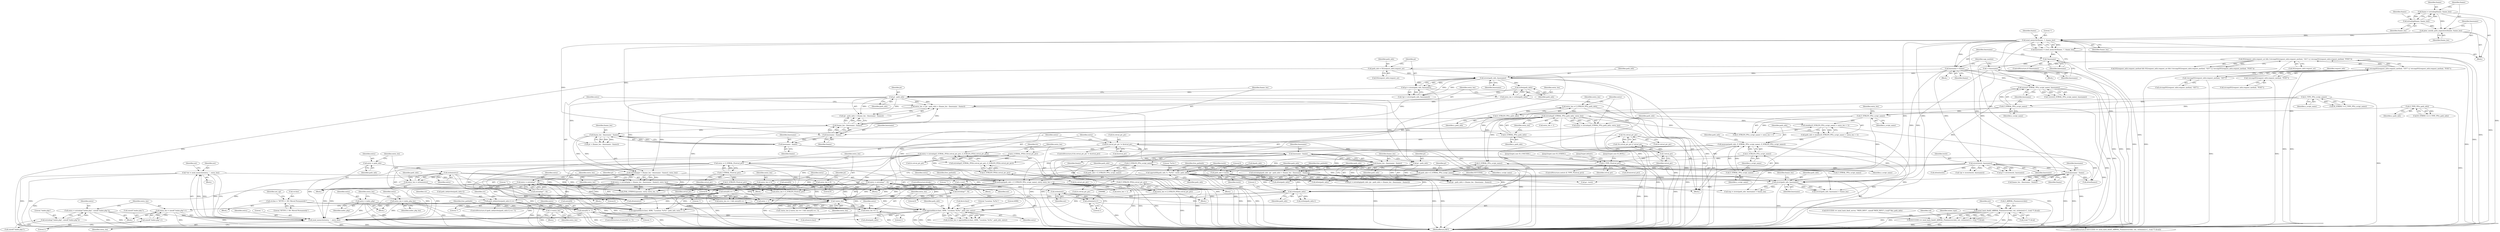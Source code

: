 digraph "0_php_bf58162ddf970f63502837f366930e44d6a992cf@API" {
"1000976" [label="(Call,strlen(ext))"];
"1000966" [label="(Call,++ext)"];
"1000956" [label="(Call,*ext = zend_memrchr(entry, '.', entry_len))"];
"1000958" [label="(Call,zend_memrchr(entry, '.', entry_len))"];
"1000789" [label="(Call,entry = index_php)"];
"1000812" [label="(Call,entry = estrndup(\"/index.php\", sizeof(\"/index.php\")))"];
"1000814" [label="(Call,estrndup(\"/index.php\", sizeof(\"/index.php\")))"];
"1000796" [label="(Call,entry[0] != '/')"];
"1000778" [label="(Call,entry[0] == '/')"];
"1000741" [label="(Call,entry = Z_STRVAL_P(retval_ptr))"];
"1000743" [label="(Call,Z_STRVAL_P(retval_ptr))"];
"1000707" [label="(Call,Z_TYPE_P(retval_ptr))"];
"1000697" [label="(Call,!retval_ptr)"];
"1000490" [label="(Call,entry = estrndup(\"\", 0))"];
"1000492" [label="(Call,estrndup(\"\", 0))"];
"1000722" [label="(Call,entry = estrndup(Z_STRVAL_PP(fci.retval_ptr_ptr), Z_STRLEN_PP(fci.retval_ptr_ptr)))"];
"1000724" [label="(Call,estrndup(Z_STRVAL_PP(fci.retval_ptr_ptr), Z_STRLEN_PP(fci.retval_ptr_ptr)))"];
"1000725" [label="(Call,Z_STRVAL_PP(fci.retval_ptr_ptr))"];
"1000715" [label="(Call,fci.retval_ptr_ptr != &retval_ptr)"];
"1000693" [label="(Call,!fci.retval_ptr_ptr)"];
"1000729" [label="(Call,Z_STRLEN_PP(fci.retval_ptr_ptr))"];
"1000528" [label="(Call,strlen(entry))"];
"1000523" [label="(Call,entry = path_info)"];
"1000604" [label="(Call,entry = estrndup(pt + (fname_len - (basename - fname)), entry_len))"];
"1000606" [label="(Call,estrndup(pt + (fname_len - (basename - fname)), entry_len))"];
"1000596" [label="(Call,pt - path_info)"];
"1000582" [label="(Call,pt = strstr(path_info, basename))"];
"1000584" [label="(Call,strstr(path_info, basename))"];
"1000574" [label="(Call,path_info = SG(request_info).request_uri)"];
"1000278" [label="(Call,SG(request_info).request_uri && (!strcmp(SG(request_info).request_method, \"GET\") || !strcmp(SG(request_info).request_method, \"POST\")))"];
"1000283" [label="(Call,!strcmp(SG(request_info).request_method, \"GET\") || !strcmp(SG(request_info).request_method, \"POST\"))"];
"1000284" [label="(Call,!strcmp(SG(request_info).request_method, \"GET\"))"];
"1000291" [label="(Call,!strcmp(SG(request_info).request_method, \"POST\"))"];
"1000318" [label="(Call,basename = fname)"];
"1000310" [label="(Call,zend_memrchr(fname, '/', fname_len))"];
"1000305" [label="(Call,phar_unixify_path_separators(fname, fname_len))"];
"1000300" [label="(Call,fname = estrndup(fname, fname_len))"];
"1000302" [label="(Call,estrndup(fname, fname_len))"];
"1000323" [label="(Call,++basename)"];
"1000315" [label="(Call,!basename)"];
"1000308" [label="(Call,basename = zend_memrchr(fname, '/', fname_len))"];
"1000591" [label="(Call,strlen(path_info))"];
"1000609" [label="(Call,fname_len - (basename - fname))"];
"1000599" [label="(Call,fname_len - (basename - fname))"];
"1000601" [label="(Call,basename - fname)"];
"1000611" [label="(Call,basename - fname)"];
"1000593" [label="(Call,entry_len -= (pt - path_info) + (fname_len - (basename - fname)))"];
"1000589" [label="(Call,entry_len = strlen(path_info))"];
"1000473" [label="(Call,memcpy(path_info + Z_STRLEN_PP(z_script_name), entry, entry_len + 1))"];
"1000467" [label="(Call,memcpy(path_info, Z_STRVAL_PP(z_script_name), Z_STRLEN_PP(z_script_name)))"];
"1000458" [label="(Call,path_info = emalloc(Z_STRLEN_PP(z_script_name) + entry_len + 1))"];
"1000460" [label="(Call,emalloc(Z_STRLEN_PP(z_script_name) + entry_len + 1))"];
"1000462" [label="(Call,Z_STRLEN_PP(z_script_name))"];
"1000425" [label="(Call,Z_STRVAL_PP(z_script_name))"];
"1000421" [label="(Call,Z_TYPE_PP(z_script_name))"];
"1000454" [label="(Call,estrndup(Z_STRVAL_PP(z_path_info), entry_len))"];
"1000455" [label="(Call,Z_STRVAL_PP(z_path_info))"];
"1000450" [label="(Call,Z_STRLEN_PP(z_path_info))"];
"1000445" [label="(Call,Z_TYPE_PP(z_path_info))"];
"1000448" [label="(Call,entry_len = Z_STRLEN_PP(z_path_info))"];
"1000469" [label="(Call,Z_STRVAL_PP(z_script_name))"];
"1000471" [label="(Call,Z_STRLEN_PP(z_script_name))"];
"1000476" [label="(Call,Z_STRLEN_PP(z_script_name))"];
"1000452" [label="(Call,entry = estrndup(Z_STRVAL_PP(z_path_info), entry_len))"];
"1000548" [label="(Call,entry = estrndup(\"\", 0))"];
"1000550" [label="(Call,estrndup(\"\", 0))"];
"1000916" [label="(Call,spprintf(&(ctr.line), 4096, \"Location: %s%s\", path_info, entry))"];
"1000857" [label="(Call,ctr.line = \"HTTP/1.1 301 Moved Permanently\")"];
"1000890" [label="(Call,strlen(path_info))"];
"1000530" [label="(Call,spprintf(&path_info, 0, \"%s%s\", testit, path_info))"];
"1000513" [label="(Call,strstr(testit, basename))"];
"1000542" [label="(Call,path_info = testit)"];
"1000868" [label="(Call,strstr(path_info, basename))"];
"1000495" [label="(Call,path_info = Z_STRVAL_PP(z_script_name))"];
"1000497" [label="(Call,Z_STRVAL_PP(z_script_name))"];
"1000617" [label="(Call,estrndup(path_info, (pt - path_info) + (fname_len - (basename - fname))))"];
"1000620" [label="(Call,pt - path_info)"];
"1000623" [label="(Call,fname_len - (basename - fname))"];
"1000625" [label="(Call,basename - fname)"];
"1000424" [label="(Call,strstr(Z_STRVAL_PP(z_script_name), basename))"];
"1000566" [label="(Call,basename - fname)"];
"1000886" [label="(Call,path_info[strlen(path_info)-1] == '/')"];
"1000772" [label="(Call,!entry_len)"];
"1000733" [label="(Call,entry_len = Z_STRLEN_PP(fci.retval_ptr_ptr))"];
"1000735" [label="(Call,Z_STRLEN_PP(fci.retval_ptr_ptr))"];
"1000553" [label="(Call,entry_len = 0)"];
"1000487" [label="(Call,entry_len = 0)"];
"1000745" [label="(Call,entry_len = Z_STRLEN_P(retval_ptr))"];
"1000747" [label="(Call,Z_STRLEN_P(retval_ptr))"];
"1000526" [label="(Call,entry_len = strlen(entry))"];
"1000792" [label="(Call,entry_len = index_php_len)"];
"1000775" [label="(Call,entry_len == 1)"];
"1000808" [label="(Call,++entry_len)"];
"1000818" [label="(Call,entry_len = sizeof(\"/index.php\")-1)"];
"1000820" [label="(Call,sizeof(\"/index.php\")-1)"];
"1000971" [label="(Call,zend_hash_find(Z_ARRVAL_P(mimeoverride), ext, strlen(ext)+1, (void **) &val))"];
"1000969" [label="(Call,SUCCESS == zend_hash_find(Z_ARRVAL_P(mimeoverride), ext, strlen(ext)+1, (void **) &val))"];
"1000975" [label="(Call,strlen(ext)+1)"];
"1000694" [label="(Call,fci.retval_ptr_ptr)"];
"1000554" [label="(Identifier,entry_len)"];
"1000615" [label="(Call,pt = estrndup(path_info, (pt - path_info) + (fname_len - (basename - fname))))"];
"1000811" [label="(Block,)"];
"1000574" [label="(Call,path_info = SG(request_info).request_uri)"];
"1000656" [label="(Call,efree(path_info))"];
"1000917" [label="(Call,&(ctr.line))"];
"1000445" [label="(Call,Z_TYPE_PP(z_path_info))"];
"1000945" [label="(Call,efree(fname))"];
"1000749" [label="(ControlStructure,break;)"];
"1000692" [label="(Call,!fci.retval_ptr_ptr || !retval_ptr)"];
"1000891" [label="(Identifier,path_info)"];
"1000721" [label="(Block,)"];
"1000748" [label="(Identifier,retval_ptr)"];
"1000611" [label="(Call,basename - fname)"];
"1000467" [label="(Call,memcpy(path_info, Z_STRVAL_PP(z_script_name), Z_STRLEN_PP(z_script_name)))"];
"1000532" [label="(Identifier,path_info)"];
"1000599" [label="(Call,fname_len - (basename - fname))"];
"1000716" [label="(Call,fci.retval_ptr_ptr)"];
"1000583" [label="(Identifier,pt)"];
"1000307" [label="(Identifier,fname_len)"];
"1000432" [label="(Call,SUCCESS == zend_hash_find(_server, \"PATH_INFO\", sizeof(\"PATH_INFO\"), (void**)&z_path_info))"];
"1000496" [label="(Identifier,path_info)"];
"1000740" [label="(Block,)"];
"1000302" [label="(Call,estrndup(fname, fname_len))"];
"1000311" [label="(Identifier,fname)"];
"1000324" [label="(Identifier,basename)"];
"1000969" [label="(Call,SUCCESS == zend_hash_find(Z_ARRVAL_P(mimeoverride), ext, strlen(ext)+1, (void **) &val))"];
"1000819" [label="(Identifier,entry_len)"];
"1000318" [label="(Call,basename = fname)"];
"1000594" [label="(Identifier,entry_len)"];
"1000804" [label="(Identifier,entry)"];
"1000733" [label="(Call,entry_len = Z_STRLEN_PP(fci.retval_ptr_ptr))"];
"1000747" [label="(Call,Z_STRLEN_P(retval_ptr))"];
"1000531" [label="(Call,&path_info)"];
"1000457" [label="(Identifier,entry_len)"];
"1000935" [label="(Call,efree(path_info))"];
"1000871" [label="(Identifier,fname_len)"];
"1000487" [label="(Call,entry_len = 0)"];
"1000820" [label="(Call,sizeof(\"/index.php\")-1)"];
"1000812" [label="(Call,entry = estrndup(\"/index.php\", sizeof(\"/index.php\")))"];
"1000319" [label="(Identifier,basename)"];
"1000582" [label="(Call,pt = strstr(path_info, basename))"];
"1000557" [label="(Identifier,pt)"];
"1000808" [label="(Call,++entry_len)"];
"1000620" [label="(Call,pt - path_info)"];
"1000304" [label="(Identifier,fname_len)"];
"1000461" [label="(Call,Z_STRLEN_PP(z_script_name) + entry_len + 1)"];
"1000591" [label="(Call,strlen(path_info))"];
"1000823" [label="(Literal,1)"];
"1000986" [label="(Identifier,val)"];
"1000892" [label="(Literal,1)"];
"1000626" [label="(Identifier,basename)"];
"1000460" [label="(Call,emalloc(Z_STRLEN_PP(z_script_name) + entry_len + 1))"];
"1000606" [label="(Call,estrndup(pt + (fname_len - (basename - fname)), entry_len))"];
"1000576" [label="(Call,SG(request_info).request_uri)"];
"1000797" [label="(Call,entry[0])"];
"1000610" [label="(Identifier,fname_len)"];
"1000491" [label="(Identifier,entry)"];
"1000317" [label="(Block,)"];
"1000976" [label="(Call,strlen(ext))"];
"1000273" [label="(Call,SG(request_info).request_method && SG(request_info).request_uri && (!strcmp(SG(request_info).request_method, \"GET\") || !strcmp(SG(request_info).request_method, \"POST\")))"];
"1000710" [label="(JumpTarget,case IS_UNICODE:)"];
"1000858" [label="(Call,ctr.line)"];
"1000555" [label="(Literal,0)"];
"1000742" [label="(Identifier,entry)"];
"1000546" [label="(Identifier,free_pathinfo)"];
"1000595" [label="(Call,(pt - path_info) + (fname_len - (basename - fname)))"];
"1000621" [label="(Identifier,pt)"];
"1000725" [label="(Call,Z_STRVAL_PP(fci.retval_ptr_ptr))"];
"1000523" [label="(Call,entry = path_info)"];
"1000548" [label="(Call,entry = estrndup(\"\", 0))"];
"1000954" [label="(Block,)"];
"1000323" [label="(Call,++basename)"];
"1000306" [label="(Identifier,fname)"];
"1000566" [label="(Call,basename - fname)"];
"1000517" [label="(Call,efree(testit))"];
"1000711" [label="(JumpTarget,case IS_STRING:)"];
"1000736" [label="(Call,fci.retval_ptr_ptr)"];
"1000590" [label="(Identifier,entry_len)"];
"1000863" [label="(Identifier,not_cgi)"];
"1000922" [label="(Literal,\"Location: %s%s\")"];
"1000897" [label="(Identifier,ctr)"];
"1000957" [label="(Identifier,ext)"];
"1001030" [label="(MethodReturn,RET)"];
"1000564" [label="(Call,fname_len - (basename - fname))"];
"1000706" [label="(ControlStructure,switch (Z_TYPE_P(retval_ptr)))"];
"1000959" [label="(Identifier,entry)"];
"1000285" [label="(Call,strcmp(SG(request_info).request_method, \"GET\"))"];
"1000427" [label="(Identifier,basename)"];
"1000456" [label="(Identifier,z_path_info)"];
"1000975" [label="(Call,strlen(ext)+1)"];
"1000502" [label="(Call,Z_STRVAL_PP(z_script_name))"];
"1000534" [label="(Literal,\"%s%s\")"];
"1001028" [label="(Identifier,mime_type)"];
"1000960" [label="(Literal,'.')"];
"1000497" [label="(Call,Z_STRVAL_PP(z_script_name))"];
"1000795" [label="(ControlStructure,if (entry[0] != '/'))"];
"1000978" [label="(Literal,1)"];
"1000966" [label="(Call,++ext)"];
"1000581" [label="(Call,!(pt = strstr(path_info, basename)))"];
"1000320" [label="(Identifier,fname)"];
"1000887" [label="(Call,path_info[strlen(path_info)-1])"];
"1000524" [label="(Identifier,entry)"];
"1000463" [label="(Identifier,z_script_name)"];
"1000462" [label="(Call,Z_STRLEN_PP(z_script_name))"];
"1000474" [label="(Call,path_info + Z_STRLEN_PP(z_script_name))"];
"1000322" [label="(Block,)"];
"1000814" [label="(Call,estrndup(\"/index.php\", sizeof(\"/index.php\")))"];
"1000468" [label="(Identifier,path_info)"];
"1000425" [label="(Call,Z_STRVAL_PP(z_script_name))"];
"1000426" [label="(Identifier,z_script_name)"];
"1000971" [label="(Call,zend_hash_find(Z_ARRVAL_P(mimeoverride), ext, strlen(ext)+1, (void **) &val))"];
"1000708" [label="(Identifier,retval_ptr)"];
"1000977" [label="(Identifier,ext)"];
"1000714" [label="(ControlStructure,if (fci.retval_ptr_ptr != &retval_ptr))"];
"1000421" [label="(Call,Z_TYPE_PP(z_script_name))"];
"1000465" [label="(Identifier,entry_len)"];
"1000525" [label="(Identifier,path_info)"];
"1000316" [label="(Identifier,basename)"];
"1000305" [label="(Call,phar_unixify_path_separators(fname, fname_len))"];
"1000775" [label="(Call,entry_len == 1)"];
"1000500" [label="(Identifier,pt)"];
"1000455" [label="(Call,Z_STRVAL_PP(z_path_info))"];
"1000857" [label="(Call,ctr.line = \"HTTP/1.1 301 Moved Permanently\")"];
"1000495" [label="(Call,path_info = Z_STRVAL_PP(z_script_name))"];
"1000623" [label="(Call,fname_len - (basename - fname))"];
"1000779" [label="(Call,entry[0])"];
"1000292" [label="(Call,strcmp(SG(request_info).request_method, \"POST\"))"];
"1000613" [label="(Identifier,fname)"];
"1000735" [label="(Call,Z_STRLEN_PP(fci.retval_ptr_ptr))"];
"1000974" [label="(Identifier,ext)"];
"1000314" [label="(ControlStructure,if (!basename))"];
"1000510" [label="(Call,!(pt = strstr(testit, basename)))"];
"1000744" [label="(Identifier,retval_ptr)"];
"1000458" [label="(Call,path_info = emalloc(Z_STRLEN_PP(z_script_name) + entry_len + 1))"];
"1000916" [label="(Call,spprintf(&(ctr.line), 4096, \"Location: %s%s\", path_info, entry))"];
"1000295" [label="(Identifier,request_info)"];
"1000452" [label="(Call,entry = estrndup(Z_STRVAL_PP(z_path_info), entry_len))"];
"1000472" [label="(Identifier,z_script_name)"];
"1000921" [label="(Literal,4096)"];
"1000538" [label="(Identifier,free_pathinfo)"];
"1000450" [label="(Call,Z_STRLEN_PP(z_path_info))"];
"1000794" [label="(Identifier,index_php_len)"];
"1000893" [label="(Literal,'/')"];
"1000601" [label="(Call,basename - fname)"];
"1000541" [label="(Block,)"];
"1000522" [label="(Block,)"];
"1000759" [label="(Call,efree(retval_ptr))"];
"1000956" [label="(Call,*ext = zend_memrchr(entry, '.', entry_len))"];
"1000612" [label="(Identifier,basename)"];
"1000488" [label="(Identifier,entry_len)"];
"1000723" [label="(Identifier,entry)"];
"1000600" [label="(Identifier,fname_len)"];
"1000793" [label="(Identifier,entry_len)"];
"1000529" [label="(Identifier,entry)"];
"1000627" [label="(Identifier,fname)"];
"1000309" [label="(Identifier,basename)"];
"1000475" [label="(Identifier,path_info)"];
"1000707" [label="(Call,Z_TYPE_P(retval_ptr))"];
"1000771" [label="(Call,!entry_len || (entry_len == 1 && entry[0] == '/'))"];
"1000478" [label="(Identifier,entry)"];
"1000451" [label="(Identifier,z_path_info)"];
"1000423" [label="(Call,!strstr(Z_STRVAL_PP(z_script_name), basename))"];
"1000972" [label="(Call,Z_ARRVAL_P(mimeoverride))"];
"1000308" [label="(Call,basename = zend_memrchr(fname, '/', fname_len))"];
"1000743" [label="(Call,Z_STRVAL_P(retval_ptr))"];
"1000453" [label="(Identifier,entry)"];
"1000697" [label="(Call,!retval_ptr)"];
"1000514" [label="(Identifier,testit)"];
"1000722" [label="(Call,entry = estrndup(Z_STRVAL_PP(fci.retval_ptr_ptr), Z_STRLEN_PP(fci.retval_ptr_ptr)))"];
"1000573" [label="(Block,)"];
"1000476" [label="(Call,Z_STRLEN_PP(z_script_name))"];
"1000741" [label="(Call,entry = Z_STRVAL_P(retval_ptr))"];
"1000596" [label="(Call,pt - path_info)"];
"1000614" [label="(Identifier,entry_len)"];
"1000454" [label="(Call,estrndup(Z_STRVAL_PP(z_path_info), entry_len))"];
"1000589" [label="(Call,entry_len = strlen(path_info))"];
"1000698" [label="(Identifier,retval_ptr)"];
"1000303" [label="(Identifier,fname)"];
"1000958" [label="(Call,zend_memrchr(entry, '.', entry_len))"];
"1000609" [label="(Call,fname_len - (basename - fname))"];
"1000813" [label="(Identifier,entry)"];
"1000826" [label="(Identifier,free_pathinfo)"];
"1000724" [label="(Call,estrndup(Z_STRVAL_PP(fci.retval_ptr_ptr), Z_STRLEN_PP(fci.retval_ptr_ptr)))"];
"1000446" [label="(Identifier,z_path_info)"];
"1000593" [label="(Call,entry_len -= (pt - path_info) + (fname_len - (basename - fname)))"];
"1000544" [label="(Identifier,testit)"];
"1000924" [label="(Identifier,entry)"];
"1000618" [label="(Identifier,path_info)"];
"1000979" [label="(Call,(void **) &val)"];
"1000780" [label="(Identifier,entry)"];
"1000734" [label="(Identifier,entry_len)"];
"1000719" [label="(Call,&retval_ptr)"];
"1000527" [label="(Identifier,entry_len)"];
"1000861" [label="(Literal,\"HTTP/1.1 301 Moved Permanently\")"];
"1000511" [label="(Call,pt = strstr(testit, basename))"];
"1000965" [label="(Block,)"];
"1000772" [label="(Call,!entry_len)"];
"1000543" [label="(Identifier,path_info)"];
"1000746" [label="(Identifier,entry_len)"];
"1000821" [label="(Call,sizeof(\"/index.php\"))"];
"1000886" [label="(Call,path_info[strlen(path_info)-1] == '/')"];
"1000791" [label="(Identifier,index_php)"];
"1000422" [label="(Identifier,z_script_name)"];
"1000479" [label="(Call,entry_len + 1)"];
"1000513" [label="(Call,strstr(testit, basename))"];
"1000483" [label="(Identifier,free_pathinfo)"];
"1000477" [label="(Identifier,z_script_name)"];
"1000796" [label="(Call,entry[0] != '/')"];
"1000912" [label="(Call,ctr.line_len = spprintf(&(ctr.line), 4096, \"Location: %s%s\", path_info, entry))"];
"1000923" [label="(Identifier,path_info)"];
"1000526" [label="(Call,entry_len = strlen(entry))"];
"1000568" [label="(Identifier,fname)"];
"1000598" [label="(Identifier,path_info)"];
"1000449" [label="(Identifier,entry_len)"];
"1000586" [label="(Identifier,basename)"];
"1000550" [label="(Call,estrndup(\"\", 0))"];
"1000776" [label="(Identifier,entry_len)"];
"1000970" [label="(Identifier,SUCCESS)"];
"1000535" [label="(Identifier,testit)"];
"1000603" [label="(Identifier,fname)"];
"1000471" [label="(Call,Z_STRLEN_PP(z_script_name))"];
"1000869" [label="(Identifier,path_info)"];
"1000801" [label="(Block,)"];
"1000758" [label="(JumpTarget,default:)"];
"1000575" [label="(Identifier,path_info)"];
"1000777" [label="(Literal,1)"];
"1000816" [label="(Call,sizeof(\"/index.php\"))"];
"1000585" [label="(Identifier,path_info)"];
"1000907" [label="(Call,entry + 1)"];
"1000592" [label="(Identifier,path_info)"];
"1000870" [label="(Identifier,basename)"];
"1000493" [label="(Literal,\"\")"];
"1000964" [label="(Identifier,ext)"];
"1000798" [label="(Identifier,entry)"];
"1000731" [label="(Identifier,fci)"];
"1000789" [label="(Call,entry = index_php)"];
"1000315" [label="(Call,!basename)"];
"1000284" [label="(Call,!strcmp(SG(request_info).request_method, \"GET\"))"];
"1000604" [label="(Call,entry = estrndup(pt + (fname_len - (basename - fname)), entry_len))"];
"1000310" [label="(Call,zend_memrchr(fname, '/', fname_len))"];
"1000551" [label="(Literal,\"\")"];
"1000939" [label="(Call,efree(ctr.line))"];
"1000867" [label="(Call,strstr(path_info, basename) + fname_len)"];
"1000809" [label="(Identifier,entry_len)"];
"1000890" [label="(Call,strlen(path_info))"];
"1000528" [label="(Call,strlen(entry))"];
"1000492" [label="(Call,estrndup(\"\", 0))"];
"1000283" [label="(Call,!strcmp(SG(request_info).request_method, \"GET\") || !strcmp(SG(request_info).request_method, \"POST\"))"];
"1000301" [label="(Identifier,fname)"];
"1000602" [label="(Identifier,basename)"];
"1000561" [label="(Call,pt - testit)"];
"1000470" [label="(Identifier,z_script_name)"];
"1000619" [label="(Call,(pt - path_info) + (fname_len - (basename - fname)))"];
"1000641" [label="(Call,ZVAL_STRINGL(params, entry, entry_len, 1))"];
"1000773" [label="(Identifier,entry_len)"];
"1000774" [label="(Call,entry_len == 1 && entry[0] == '/')"];
"1000715" [label="(Call,fci.retval_ptr_ptr != &retval_ptr)"];
"1000967" [label="(Identifier,ext)"];
"1000313" [label="(Identifier,fname_len)"];
"1000443" [label="(Call,IS_STRING == Z_TYPE_PP(z_path_info))"];
"1000792" [label="(Call,entry_len = index_php_len)"];
"1000800" [label="(Literal,'/')"];
"1000885" [label="(ControlStructure,if (path_info[strlen(path_info)-1] == '/'))"];
"1000552" [label="(Literal,0)"];
"1000745" [label="(Call,entry_len = Z_STRLEN_P(retval_ptr))"];
"1000782" [label="(Literal,'/')"];
"1000464" [label="(Call,entry_len + 1)"];
"1000584" [label="(Call,strstr(path_info, basename))"];
"1000818" [label="(Call,entry_len = sizeof(\"/index.php\")-1)"];
"1000868" [label="(Call,strstr(path_info, basename))"];
"1000279" [label="(Call,SG(request_info).request_uri)"];
"1000447" [label="(Block,)"];
"1000914" [label="(Identifier,ctr)"];
"1000616" [label="(Identifier,pt)"];
"1000790" [label="(Identifier,entry)"];
"1000549" [label="(Identifier,entry)"];
"1000533" [label="(Literal,0)"];
"1000490" [label="(Call,entry = estrndup(\"\", 0))"];
"1000784" [label="(Call,efree(entry))"];
"1000625" [label="(Call,basename - fname)"];
"1000961" [label="(Identifier,entry_len)"];
"1000788" [label="(Block,)"];
"1000726" [label="(Call,fci.retval_ptr_ptr)"];
"1000778" [label="(Call,entry[0] == '/')"];
"1000498" [label="(Identifier,z_script_name)"];
"1000729" [label="(Call,Z_STRLEN_PP(fci.retval_ptr_ptr))"];
"1000828" [label="(Call,efree(path_info))"];
"1000865" [label="(Call,tmp = strstr(path_info, basename) + fname_len)"];
"1000530" [label="(Call,spprintf(&path_info, 0, \"%s%s\", testit, path_info))"];
"1000278" [label="(Call,SG(request_info).request_uri && (!strcmp(SG(request_info).request_method, \"GET\") || !strcmp(SG(request_info).request_method, \"POST\")))"];
"1000815" [label="(Literal,\"/index.php\")"];
"1000899" [label="(Call,spprintf(&(ctr.line), 4096, \"Location: %s%s\", path_info, entry + 1))"];
"1000605" [label="(Identifier,entry)"];
"1000473" [label="(Call,memcpy(path_info + Z_STRLEN_PP(z_script_name), entry, entry_len + 1))"];
"1000419" [label="(Call,IS_STRING != Z_TYPE_PP(z_script_name))"];
"1000968" [label="(ControlStructure,if (SUCCESS == zend_hash_find(Z_ARRVAL_P(mimeoverride), ext, strlen(ext)+1, (void **) &val)))"];
"1000730" [label="(Call,fci.retval_ptr_ptr)"];
"1000459" [label="(Identifier,path_info)"];
"1000607" [label="(Call,pt + (fname_len - (basename - fname)))"];
"1000597" [label="(Identifier,pt)"];
"1000889" [label="(Call,strlen(path_info)-1)"];
"1000542" [label="(Call,path_info = testit)"];
"1000553" [label="(Call,entry_len = 0)"];
"1000331" [label="(Identifier,sapi_module)"];
"1000693" [label="(Call,!fci.retval_ptr_ptr)"];
"1000291" [label="(Call,!strcmp(SG(request_info).request_method, \"POST\"))"];
"1000486" [label="(Block,)"];
"1000469" [label="(Call,Z_STRVAL_PP(z_script_name))"];
"1000515" [label="(Identifier,basename)"];
"1000622" [label="(Identifier,path_info)"];
"1000312" [label="(Literal,'/')"];
"1000300" [label="(Call,fname = estrndup(fname, fname_len))"];
"1000832" [label="(Block,)"];
"1000424" [label="(Call,strstr(Z_STRVAL_PP(z_script_name), basename))"];
"1000617" [label="(Call,estrndup(path_info, (pt - path_info) + (fname_len - (basename - fname))))"];
"1000624" [label="(Identifier,fname_len)"];
"1000536" [label="(Identifier,path_info)"];
"1000489" [label="(Literal,0)"];
"1000182" [label="(Block,)"];
"1000750" [label="(JumpTarget,case IS_BOOL:)"];
"1000494" [label="(Literal,0)"];
"1000448" [label="(Call,entry_len = Z_STRLEN_PP(z_path_info))"];
"1000567" [label="(Identifier,basename)"];
"1000976" -> "1000975"  [label="AST: "];
"1000976" -> "1000977"  [label="CFG: "];
"1000977" -> "1000976"  [label="AST: "];
"1000978" -> "1000976"  [label="CFG: "];
"1000976" -> "1000971"  [label="DDG: "];
"1000976" -> "1000975"  [label="DDG: "];
"1000966" -> "1000976"  [label="DDG: "];
"1000966" -> "1000965"  [label="AST: "];
"1000966" -> "1000967"  [label="CFG: "];
"1000967" -> "1000966"  [label="AST: "];
"1000970" -> "1000966"  [label="CFG: "];
"1000956" -> "1000966"  [label="DDG: "];
"1000956" -> "1000954"  [label="AST: "];
"1000956" -> "1000958"  [label="CFG: "];
"1000957" -> "1000956"  [label="AST: "];
"1000958" -> "1000956"  [label="AST: "];
"1000964" -> "1000956"  [label="CFG: "];
"1000956" -> "1001030"  [label="DDG: "];
"1000956" -> "1001030"  [label="DDG: "];
"1000958" -> "1000956"  [label="DDG: "];
"1000958" -> "1000956"  [label="DDG: "];
"1000958" -> "1000956"  [label="DDG: "];
"1000958" -> "1000961"  [label="CFG: "];
"1000959" -> "1000958"  [label="AST: "];
"1000960" -> "1000958"  [label="AST: "];
"1000961" -> "1000958"  [label="AST: "];
"1000958" -> "1001030"  [label="DDG: "];
"1000958" -> "1001030"  [label="DDG: "];
"1000789" -> "1000958"  [label="DDG: "];
"1000812" -> "1000958"  [label="DDG: "];
"1000796" -> "1000958"  [label="DDG: "];
"1000778" -> "1000958"  [label="DDG: "];
"1000916" -> "1000958"  [label="DDG: "];
"1000741" -> "1000958"  [label="DDG: "];
"1000490" -> "1000958"  [label="DDG: "];
"1000722" -> "1000958"  [label="DDG: "];
"1000528" -> "1000958"  [label="DDG: "];
"1000604" -> "1000958"  [label="DDG: "];
"1000473" -> "1000958"  [label="DDG: "];
"1000548" -> "1000958"  [label="DDG: "];
"1000772" -> "1000958"  [label="DDG: "];
"1000792" -> "1000958"  [label="DDG: "];
"1000775" -> "1000958"  [label="DDG: "];
"1000808" -> "1000958"  [label="DDG: "];
"1000818" -> "1000958"  [label="DDG: "];
"1000789" -> "1000788"  [label="AST: "];
"1000789" -> "1000791"  [label="CFG: "];
"1000790" -> "1000789"  [label="AST: "];
"1000791" -> "1000789"  [label="AST: "];
"1000793" -> "1000789"  [label="CFG: "];
"1000789" -> "1001030"  [label="DDG: "];
"1000789" -> "1001030"  [label="DDG: "];
"1000789" -> "1000796"  [label="DDG: "];
"1000812" -> "1000811"  [label="AST: "];
"1000812" -> "1000814"  [label="CFG: "];
"1000813" -> "1000812"  [label="AST: "];
"1000814" -> "1000812"  [label="AST: "];
"1000819" -> "1000812"  [label="CFG: "];
"1000812" -> "1001030"  [label="DDG: "];
"1000812" -> "1001030"  [label="DDG: "];
"1000814" -> "1000812"  [label="DDG: "];
"1000814" -> "1000816"  [label="CFG: "];
"1000815" -> "1000814"  [label="AST: "];
"1000816" -> "1000814"  [label="AST: "];
"1000796" -> "1000795"  [label="AST: "];
"1000796" -> "1000800"  [label="CFG: "];
"1000797" -> "1000796"  [label="AST: "];
"1000800" -> "1000796"  [label="AST: "];
"1000804" -> "1000796"  [label="CFG: "];
"1000826" -> "1000796"  [label="CFG: "];
"1000796" -> "1001030"  [label="DDG: "];
"1000796" -> "1001030"  [label="DDG: "];
"1000778" -> "1000796"  [label="DDG: "];
"1000778" -> "1000774"  [label="AST: "];
"1000778" -> "1000782"  [label="CFG: "];
"1000779" -> "1000778"  [label="AST: "];
"1000782" -> "1000778"  [label="AST: "];
"1000774" -> "1000778"  [label="CFG: "];
"1000778" -> "1001030"  [label="DDG: "];
"1000778" -> "1000774"  [label="DDG: "];
"1000778" -> "1000774"  [label="DDG: "];
"1000741" -> "1000778"  [label="DDG: "];
"1000490" -> "1000778"  [label="DDG: "];
"1000722" -> "1000778"  [label="DDG: "];
"1000528" -> "1000778"  [label="DDG: "];
"1000604" -> "1000778"  [label="DDG: "];
"1000473" -> "1000778"  [label="DDG: "];
"1000548" -> "1000778"  [label="DDG: "];
"1000778" -> "1000784"  [label="DDG: "];
"1000778" -> "1000899"  [label="DDG: "];
"1000778" -> "1000907"  [label="DDG: "];
"1000778" -> "1000916"  [label="DDG: "];
"1000741" -> "1000740"  [label="AST: "];
"1000741" -> "1000743"  [label="CFG: "];
"1000742" -> "1000741"  [label="AST: "];
"1000743" -> "1000741"  [label="AST: "];
"1000746" -> "1000741"  [label="CFG: "];
"1000741" -> "1001030"  [label="DDG: "];
"1000743" -> "1000741"  [label="DDG: "];
"1000741" -> "1000784"  [label="DDG: "];
"1000741" -> "1000899"  [label="DDG: "];
"1000741" -> "1000907"  [label="DDG: "];
"1000741" -> "1000916"  [label="DDG: "];
"1000743" -> "1000744"  [label="CFG: "];
"1000744" -> "1000743"  [label="AST: "];
"1000707" -> "1000743"  [label="DDG: "];
"1000743" -> "1000747"  [label="DDG: "];
"1000707" -> "1000706"  [label="AST: "];
"1000707" -> "1000708"  [label="CFG: "];
"1000708" -> "1000707"  [label="AST: "];
"1000710" -> "1000707"  [label="CFG: "];
"1000711" -> "1000707"  [label="CFG: "];
"1000750" -> "1000707"  [label="CFG: "];
"1000758" -> "1000707"  [label="CFG: "];
"1000707" -> "1001030"  [label="DDG: "];
"1000707" -> "1001030"  [label="DDG: "];
"1000697" -> "1000707"  [label="DDG: "];
"1000707" -> "1000759"  [label="DDG: "];
"1000697" -> "1000692"  [label="AST: "];
"1000697" -> "1000698"  [label="CFG: "];
"1000698" -> "1000697"  [label="AST: "];
"1000692" -> "1000697"  [label="CFG: "];
"1000697" -> "1001030"  [label="DDG: "];
"1000697" -> "1000692"  [label="DDG: "];
"1000490" -> "1000486"  [label="AST: "];
"1000490" -> "1000492"  [label="CFG: "];
"1000491" -> "1000490"  [label="AST: "];
"1000492" -> "1000490"  [label="AST: "];
"1000496" -> "1000490"  [label="CFG: "];
"1000490" -> "1001030"  [label="DDG: "];
"1000492" -> "1000490"  [label="DDG: "];
"1000492" -> "1000490"  [label="DDG: "];
"1000490" -> "1000641"  [label="DDG: "];
"1000490" -> "1000784"  [label="DDG: "];
"1000490" -> "1000899"  [label="DDG: "];
"1000490" -> "1000907"  [label="DDG: "];
"1000490" -> "1000916"  [label="DDG: "];
"1000492" -> "1000494"  [label="CFG: "];
"1000493" -> "1000492"  [label="AST: "];
"1000494" -> "1000492"  [label="AST: "];
"1000722" -> "1000721"  [label="AST: "];
"1000722" -> "1000724"  [label="CFG: "];
"1000723" -> "1000722"  [label="AST: "];
"1000724" -> "1000722"  [label="AST: "];
"1000734" -> "1000722"  [label="CFG: "];
"1000722" -> "1001030"  [label="DDG: "];
"1000724" -> "1000722"  [label="DDG: "];
"1000724" -> "1000722"  [label="DDG: "];
"1000722" -> "1000784"  [label="DDG: "];
"1000722" -> "1000899"  [label="DDG: "];
"1000722" -> "1000907"  [label="DDG: "];
"1000722" -> "1000916"  [label="DDG: "];
"1000724" -> "1000729"  [label="CFG: "];
"1000725" -> "1000724"  [label="AST: "];
"1000729" -> "1000724"  [label="AST: "];
"1000724" -> "1001030"  [label="DDG: "];
"1000725" -> "1000724"  [label="DDG: "];
"1000729" -> "1000724"  [label="DDG: "];
"1000725" -> "1000726"  [label="CFG: "];
"1000726" -> "1000725"  [label="AST: "];
"1000731" -> "1000725"  [label="CFG: "];
"1000715" -> "1000725"  [label="DDG: "];
"1000725" -> "1000729"  [label="DDG: "];
"1000715" -> "1000714"  [label="AST: "];
"1000715" -> "1000719"  [label="CFG: "];
"1000716" -> "1000715"  [label="AST: "];
"1000719" -> "1000715"  [label="AST: "];
"1000723" -> "1000715"  [label="CFG: "];
"1000742" -> "1000715"  [label="CFG: "];
"1000715" -> "1001030"  [label="DDG: "];
"1000715" -> "1001030"  [label="DDG: "];
"1000715" -> "1001030"  [label="DDG: "];
"1000693" -> "1000715"  [label="DDG: "];
"1000693" -> "1000692"  [label="AST: "];
"1000693" -> "1000694"  [label="CFG: "];
"1000694" -> "1000693"  [label="AST: "];
"1000698" -> "1000693"  [label="CFG: "];
"1000692" -> "1000693"  [label="CFG: "];
"1000693" -> "1001030"  [label="DDG: "];
"1000693" -> "1000692"  [label="DDG: "];
"1000729" -> "1000730"  [label="CFG: "];
"1000730" -> "1000729"  [label="AST: "];
"1000729" -> "1000735"  [label="DDG: "];
"1000528" -> "1000526"  [label="AST: "];
"1000528" -> "1000529"  [label="CFG: "];
"1000529" -> "1000528"  [label="AST: "];
"1000526" -> "1000528"  [label="CFG: "];
"1000528" -> "1000526"  [label="DDG: "];
"1000523" -> "1000528"  [label="DDG: "];
"1000528" -> "1000641"  [label="DDG: "];
"1000528" -> "1000784"  [label="DDG: "];
"1000528" -> "1000899"  [label="DDG: "];
"1000528" -> "1000907"  [label="DDG: "];
"1000528" -> "1000916"  [label="DDG: "];
"1000523" -> "1000522"  [label="AST: "];
"1000523" -> "1000525"  [label="CFG: "];
"1000524" -> "1000523"  [label="AST: "];
"1000525" -> "1000523"  [label="AST: "];
"1000527" -> "1000523"  [label="CFG: "];
"1000604" -> "1000573"  [label="AST: "];
"1000604" -> "1000606"  [label="CFG: "];
"1000605" -> "1000604"  [label="AST: "];
"1000606" -> "1000604"  [label="AST: "];
"1000616" -> "1000604"  [label="CFG: "];
"1000604" -> "1001030"  [label="DDG: "];
"1000606" -> "1000604"  [label="DDG: "];
"1000606" -> "1000604"  [label="DDG: "];
"1000604" -> "1000641"  [label="DDG: "];
"1000604" -> "1000784"  [label="DDG: "];
"1000604" -> "1000899"  [label="DDG: "];
"1000604" -> "1000907"  [label="DDG: "];
"1000604" -> "1000916"  [label="DDG: "];
"1000606" -> "1000614"  [label="CFG: "];
"1000607" -> "1000606"  [label="AST: "];
"1000614" -> "1000606"  [label="AST: "];
"1000606" -> "1001030"  [label="DDG: "];
"1000596" -> "1000606"  [label="DDG: "];
"1000609" -> "1000606"  [label="DDG: "];
"1000609" -> "1000606"  [label="DDG: "];
"1000593" -> "1000606"  [label="DDG: "];
"1000606" -> "1000641"  [label="DDG: "];
"1000606" -> "1000772"  [label="DDG: "];
"1000596" -> "1000595"  [label="AST: "];
"1000596" -> "1000598"  [label="CFG: "];
"1000597" -> "1000596"  [label="AST: "];
"1000598" -> "1000596"  [label="AST: "];
"1000600" -> "1000596"  [label="CFG: "];
"1000596" -> "1000593"  [label="DDG: "];
"1000596" -> "1000593"  [label="DDG: "];
"1000596" -> "1000595"  [label="DDG: "];
"1000596" -> "1000595"  [label="DDG: "];
"1000582" -> "1000596"  [label="DDG: "];
"1000591" -> "1000596"  [label="DDG: "];
"1000596" -> "1000607"  [label="DDG: "];
"1000596" -> "1000620"  [label="DDG: "];
"1000596" -> "1000620"  [label="DDG: "];
"1000582" -> "1000581"  [label="AST: "];
"1000582" -> "1000584"  [label="CFG: "];
"1000583" -> "1000582"  [label="AST: "];
"1000584" -> "1000582"  [label="AST: "];
"1000581" -> "1000582"  [label="CFG: "];
"1000582" -> "1001030"  [label="DDG: "];
"1000582" -> "1001030"  [label="DDG: "];
"1000582" -> "1000581"  [label="DDG: "];
"1000584" -> "1000582"  [label="DDG: "];
"1000584" -> "1000582"  [label="DDG: "];
"1000584" -> "1000586"  [label="CFG: "];
"1000585" -> "1000584"  [label="AST: "];
"1000586" -> "1000584"  [label="AST: "];
"1000584" -> "1001030"  [label="DDG: "];
"1000584" -> "1001030"  [label="DDG: "];
"1000584" -> "1000581"  [label="DDG: "];
"1000584" -> "1000581"  [label="DDG: "];
"1000574" -> "1000584"  [label="DDG: "];
"1000318" -> "1000584"  [label="DDG: "];
"1000323" -> "1000584"  [label="DDG: "];
"1000584" -> "1000591"  [label="DDG: "];
"1000584" -> "1000601"  [label="DDG: "];
"1000574" -> "1000573"  [label="AST: "];
"1000574" -> "1000576"  [label="CFG: "];
"1000575" -> "1000574"  [label="AST: "];
"1000576" -> "1000574"  [label="AST: "];
"1000583" -> "1000574"  [label="CFG: "];
"1000574" -> "1001030"  [label="DDG: "];
"1000278" -> "1000574"  [label="DDG: "];
"1000278" -> "1000273"  [label="AST: "];
"1000278" -> "1000279"  [label="CFG: "];
"1000278" -> "1000283"  [label="CFG: "];
"1000279" -> "1000278"  [label="AST: "];
"1000283" -> "1000278"  [label="AST: "];
"1000273" -> "1000278"  [label="CFG: "];
"1000278" -> "1001030"  [label="DDG: "];
"1000278" -> "1001030"  [label="DDG: "];
"1000278" -> "1000273"  [label="DDG: "];
"1000278" -> "1000273"  [label="DDG: "];
"1000283" -> "1000278"  [label="DDG: "];
"1000283" -> "1000278"  [label="DDG: "];
"1000283" -> "1000284"  [label="CFG: "];
"1000283" -> "1000291"  [label="CFG: "];
"1000284" -> "1000283"  [label="AST: "];
"1000291" -> "1000283"  [label="AST: "];
"1000283" -> "1001030"  [label="DDG: "];
"1000283" -> "1001030"  [label="DDG: "];
"1000284" -> "1000283"  [label="DDG: "];
"1000291" -> "1000283"  [label="DDG: "];
"1000284" -> "1000285"  [label="CFG: "];
"1000285" -> "1000284"  [label="AST: "];
"1000295" -> "1000284"  [label="CFG: "];
"1000284" -> "1001030"  [label="DDG: "];
"1000291" -> "1000292"  [label="CFG: "];
"1000292" -> "1000291"  [label="AST: "];
"1000291" -> "1001030"  [label="DDG: "];
"1000318" -> "1000317"  [label="AST: "];
"1000318" -> "1000320"  [label="CFG: "];
"1000319" -> "1000318"  [label="AST: "];
"1000320" -> "1000318"  [label="AST: "];
"1000331" -> "1000318"  [label="CFG: "];
"1000318" -> "1001030"  [label="DDG: "];
"1000318" -> "1001030"  [label="DDG: "];
"1000310" -> "1000318"  [label="DDG: "];
"1000318" -> "1000424"  [label="DDG: "];
"1000318" -> "1000513"  [label="DDG: "];
"1000318" -> "1000868"  [label="DDG: "];
"1000310" -> "1000308"  [label="AST: "];
"1000310" -> "1000313"  [label="CFG: "];
"1000311" -> "1000310"  [label="AST: "];
"1000312" -> "1000310"  [label="AST: "];
"1000313" -> "1000310"  [label="AST: "];
"1000308" -> "1000310"  [label="CFG: "];
"1000310" -> "1001030"  [label="DDG: "];
"1000310" -> "1001030"  [label="DDG: "];
"1000310" -> "1000308"  [label="DDG: "];
"1000310" -> "1000308"  [label="DDG: "];
"1000310" -> "1000308"  [label="DDG: "];
"1000305" -> "1000310"  [label="DDG: "];
"1000305" -> "1000310"  [label="DDG: "];
"1000310" -> "1000564"  [label="DDG: "];
"1000310" -> "1000566"  [label="DDG: "];
"1000310" -> "1000599"  [label="DDG: "];
"1000310" -> "1000601"  [label="DDG: "];
"1000310" -> "1000865"  [label="DDG: "];
"1000310" -> "1000867"  [label="DDG: "];
"1000310" -> "1000945"  [label="DDG: "];
"1000305" -> "1000182"  [label="AST: "];
"1000305" -> "1000307"  [label="CFG: "];
"1000306" -> "1000305"  [label="AST: "];
"1000307" -> "1000305"  [label="AST: "];
"1000309" -> "1000305"  [label="CFG: "];
"1000305" -> "1001030"  [label="DDG: "];
"1000300" -> "1000305"  [label="DDG: "];
"1000302" -> "1000305"  [label="DDG: "];
"1000300" -> "1000182"  [label="AST: "];
"1000300" -> "1000302"  [label="CFG: "];
"1000301" -> "1000300"  [label="AST: "];
"1000302" -> "1000300"  [label="AST: "];
"1000306" -> "1000300"  [label="CFG: "];
"1000300" -> "1001030"  [label="DDG: "];
"1000302" -> "1000300"  [label="DDG: "];
"1000302" -> "1000300"  [label="DDG: "];
"1000302" -> "1000304"  [label="CFG: "];
"1000303" -> "1000302"  [label="AST: "];
"1000304" -> "1000302"  [label="AST: "];
"1000323" -> "1000322"  [label="AST: "];
"1000323" -> "1000324"  [label="CFG: "];
"1000324" -> "1000323"  [label="AST: "];
"1000331" -> "1000323"  [label="CFG: "];
"1000323" -> "1001030"  [label="DDG: "];
"1000315" -> "1000323"  [label="DDG: "];
"1000323" -> "1000424"  [label="DDG: "];
"1000323" -> "1000513"  [label="DDG: "];
"1000323" -> "1000868"  [label="DDG: "];
"1000315" -> "1000314"  [label="AST: "];
"1000315" -> "1000316"  [label="CFG: "];
"1000316" -> "1000315"  [label="AST: "];
"1000319" -> "1000315"  [label="CFG: "];
"1000324" -> "1000315"  [label="CFG: "];
"1000315" -> "1001030"  [label="DDG: "];
"1000308" -> "1000315"  [label="DDG: "];
"1000308" -> "1000182"  [label="AST: "];
"1000309" -> "1000308"  [label="AST: "];
"1000316" -> "1000308"  [label="CFG: "];
"1000308" -> "1001030"  [label="DDG: "];
"1000591" -> "1000589"  [label="AST: "];
"1000591" -> "1000592"  [label="CFG: "];
"1000592" -> "1000591"  [label="AST: "];
"1000589" -> "1000591"  [label="CFG: "];
"1000591" -> "1000589"  [label="DDG: "];
"1000609" -> "1000607"  [label="AST: "];
"1000609" -> "1000611"  [label="CFG: "];
"1000610" -> "1000609"  [label="AST: "];
"1000611" -> "1000609"  [label="AST: "];
"1000607" -> "1000609"  [label="CFG: "];
"1000609" -> "1000607"  [label="DDG: "];
"1000609" -> "1000607"  [label="DDG: "];
"1000599" -> "1000609"  [label="DDG: "];
"1000611" -> "1000609"  [label="DDG: "];
"1000611" -> "1000609"  [label="DDG: "];
"1000609" -> "1000623"  [label="DDG: "];
"1000599" -> "1000595"  [label="AST: "];
"1000599" -> "1000601"  [label="CFG: "];
"1000600" -> "1000599"  [label="AST: "];
"1000601" -> "1000599"  [label="AST: "];
"1000595" -> "1000599"  [label="CFG: "];
"1000599" -> "1000593"  [label="DDG: "];
"1000599" -> "1000593"  [label="DDG: "];
"1000599" -> "1000595"  [label="DDG: "];
"1000599" -> "1000595"  [label="DDG: "];
"1000601" -> "1000599"  [label="DDG: "];
"1000601" -> "1000599"  [label="DDG: "];
"1000601" -> "1000603"  [label="CFG: "];
"1000602" -> "1000601"  [label="AST: "];
"1000603" -> "1000601"  [label="AST: "];
"1000601" -> "1000611"  [label="DDG: "];
"1000601" -> "1000611"  [label="DDG: "];
"1000611" -> "1000613"  [label="CFG: "];
"1000612" -> "1000611"  [label="AST: "];
"1000613" -> "1000611"  [label="AST: "];
"1000611" -> "1000625"  [label="DDG: "];
"1000611" -> "1000625"  [label="DDG: "];
"1000593" -> "1000573"  [label="AST: "];
"1000593" -> "1000595"  [label="CFG: "];
"1000594" -> "1000593"  [label="AST: "];
"1000595" -> "1000593"  [label="AST: "];
"1000605" -> "1000593"  [label="CFG: "];
"1000589" -> "1000593"  [label="DDG: "];
"1000589" -> "1000573"  [label="AST: "];
"1000590" -> "1000589"  [label="AST: "];
"1000594" -> "1000589"  [label="CFG: "];
"1000589" -> "1001030"  [label="DDG: "];
"1000473" -> "1000447"  [label="AST: "];
"1000473" -> "1000479"  [label="CFG: "];
"1000474" -> "1000473"  [label="AST: "];
"1000478" -> "1000473"  [label="AST: "];
"1000479" -> "1000473"  [label="AST: "];
"1000483" -> "1000473"  [label="CFG: "];
"1000473" -> "1001030"  [label="DDG: "];
"1000473" -> "1001030"  [label="DDG: "];
"1000473" -> "1001030"  [label="DDG: "];
"1000467" -> "1000473"  [label="DDG: "];
"1000476" -> "1000473"  [label="DDG: "];
"1000452" -> "1000473"  [label="DDG: "];
"1000454" -> "1000473"  [label="DDG: "];
"1000473" -> "1000641"  [label="DDG: "];
"1000473" -> "1000784"  [label="DDG: "];
"1000473" -> "1000899"  [label="DDG: "];
"1000473" -> "1000907"  [label="DDG: "];
"1000473" -> "1000916"  [label="DDG: "];
"1000467" -> "1000447"  [label="AST: "];
"1000467" -> "1000471"  [label="CFG: "];
"1000468" -> "1000467"  [label="AST: "];
"1000469" -> "1000467"  [label="AST: "];
"1000471" -> "1000467"  [label="AST: "];
"1000475" -> "1000467"  [label="CFG: "];
"1000467" -> "1001030"  [label="DDG: "];
"1000458" -> "1000467"  [label="DDG: "];
"1000469" -> "1000467"  [label="DDG: "];
"1000471" -> "1000467"  [label="DDG: "];
"1000467" -> "1000474"  [label="DDG: "];
"1000467" -> "1000656"  [label="DDG: "];
"1000467" -> "1000828"  [label="DDG: "];
"1000467" -> "1000868"  [label="DDG: "];
"1000467" -> "1000890"  [label="DDG: "];
"1000458" -> "1000447"  [label="AST: "];
"1000458" -> "1000460"  [label="CFG: "];
"1000459" -> "1000458"  [label="AST: "];
"1000460" -> "1000458"  [label="AST: "];
"1000468" -> "1000458"  [label="CFG: "];
"1000458" -> "1001030"  [label="DDG: "];
"1000460" -> "1000458"  [label="DDG: "];
"1000460" -> "1000461"  [label="CFG: "];
"1000461" -> "1000460"  [label="AST: "];
"1000460" -> "1001030"  [label="DDG: "];
"1000462" -> "1000460"  [label="DDG: "];
"1000454" -> "1000460"  [label="DDG: "];
"1000462" -> "1000461"  [label="AST: "];
"1000462" -> "1000463"  [label="CFG: "];
"1000463" -> "1000462"  [label="AST: "];
"1000465" -> "1000462"  [label="CFG: "];
"1000462" -> "1000461"  [label="DDG: "];
"1000425" -> "1000462"  [label="DDG: "];
"1000421" -> "1000462"  [label="DDG: "];
"1000462" -> "1000469"  [label="DDG: "];
"1000425" -> "1000424"  [label="AST: "];
"1000425" -> "1000426"  [label="CFG: "];
"1000426" -> "1000425"  [label="AST: "];
"1000427" -> "1000425"  [label="CFG: "];
"1000425" -> "1001030"  [label="DDG: "];
"1000425" -> "1000424"  [label="DDG: "];
"1000421" -> "1000425"  [label="DDG: "];
"1000425" -> "1000497"  [label="DDG: "];
"1000421" -> "1000419"  [label="AST: "];
"1000421" -> "1000422"  [label="CFG: "];
"1000422" -> "1000421"  [label="AST: "];
"1000419" -> "1000421"  [label="CFG: "];
"1000421" -> "1001030"  [label="DDG: "];
"1000421" -> "1000419"  [label="DDG: "];
"1000421" -> "1000497"  [label="DDG: "];
"1000454" -> "1000452"  [label="AST: "];
"1000454" -> "1000457"  [label="CFG: "];
"1000455" -> "1000454"  [label="AST: "];
"1000457" -> "1000454"  [label="AST: "];
"1000452" -> "1000454"  [label="CFG: "];
"1000454" -> "1001030"  [label="DDG: "];
"1000454" -> "1000452"  [label="DDG: "];
"1000454" -> "1000452"  [label="DDG: "];
"1000455" -> "1000454"  [label="DDG: "];
"1000448" -> "1000454"  [label="DDG: "];
"1000454" -> "1000461"  [label="DDG: "];
"1000454" -> "1000464"  [label="DDG: "];
"1000454" -> "1000479"  [label="DDG: "];
"1000454" -> "1000641"  [label="DDG: "];
"1000454" -> "1000772"  [label="DDG: "];
"1000455" -> "1000456"  [label="CFG: "];
"1000456" -> "1000455"  [label="AST: "];
"1000457" -> "1000455"  [label="CFG: "];
"1000455" -> "1001030"  [label="DDG: "];
"1000450" -> "1000455"  [label="DDG: "];
"1000450" -> "1000448"  [label="AST: "];
"1000450" -> "1000451"  [label="CFG: "];
"1000451" -> "1000450"  [label="AST: "];
"1000448" -> "1000450"  [label="CFG: "];
"1000450" -> "1000448"  [label="DDG: "];
"1000445" -> "1000450"  [label="DDG: "];
"1000445" -> "1000443"  [label="AST: "];
"1000445" -> "1000446"  [label="CFG: "];
"1000446" -> "1000445"  [label="AST: "];
"1000443" -> "1000445"  [label="CFG: "];
"1000445" -> "1001030"  [label="DDG: "];
"1000445" -> "1000443"  [label="DDG: "];
"1000448" -> "1000447"  [label="AST: "];
"1000449" -> "1000448"  [label="AST: "];
"1000453" -> "1000448"  [label="CFG: "];
"1000448" -> "1001030"  [label="DDG: "];
"1000469" -> "1000470"  [label="CFG: "];
"1000470" -> "1000469"  [label="AST: "];
"1000472" -> "1000469"  [label="CFG: "];
"1000469" -> "1000471"  [label="DDG: "];
"1000471" -> "1000472"  [label="CFG: "];
"1000472" -> "1000471"  [label="AST: "];
"1000471" -> "1000476"  [label="DDG: "];
"1000476" -> "1000474"  [label="AST: "];
"1000476" -> "1000477"  [label="CFG: "];
"1000477" -> "1000476"  [label="AST: "];
"1000474" -> "1000476"  [label="CFG: "];
"1000476" -> "1000474"  [label="DDG: "];
"1000476" -> "1000502"  [label="DDG: "];
"1000452" -> "1000447"  [label="AST: "];
"1000453" -> "1000452"  [label="AST: "];
"1000459" -> "1000452"  [label="CFG: "];
"1000452" -> "1001030"  [label="DDG: "];
"1000548" -> "1000541"  [label="AST: "];
"1000548" -> "1000550"  [label="CFG: "];
"1000549" -> "1000548"  [label="AST: "];
"1000550" -> "1000548"  [label="AST: "];
"1000554" -> "1000548"  [label="CFG: "];
"1000548" -> "1001030"  [label="DDG: "];
"1000550" -> "1000548"  [label="DDG: "];
"1000550" -> "1000548"  [label="DDG: "];
"1000548" -> "1000641"  [label="DDG: "];
"1000548" -> "1000784"  [label="DDG: "];
"1000548" -> "1000899"  [label="DDG: "];
"1000548" -> "1000907"  [label="DDG: "];
"1000548" -> "1000916"  [label="DDG: "];
"1000550" -> "1000552"  [label="CFG: "];
"1000551" -> "1000550"  [label="AST: "];
"1000552" -> "1000550"  [label="AST: "];
"1000916" -> "1000912"  [label="AST: "];
"1000916" -> "1000924"  [label="CFG: "];
"1000917" -> "1000916"  [label="AST: "];
"1000921" -> "1000916"  [label="AST: "];
"1000922" -> "1000916"  [label="AST: "];
"1000923" -> "1000916"  [label="AST: "];
"1000924" -> "1000916"  [label="AST: "];
"1000912" -> "1000916"  [label="CFG: "];
"1000916" -> "1001030"  [label="DDG: "];
"1000916" -> "1001030"  [label="DDG: "];
"1000916" -> "1001030"  [label="DDG: "];
"1000916" -> "1000912"  [label="DDG: "];
"1000916" -> "1000912"  [label="DDG: "];
"1000916" -> "1000912"  [label="DDG: "];
"1000916" -> "1000912"  [label="DDG: "];
"1000916" -> "1000912"  [label="DDG: "];
"1000857" -> "1000916"  [label="DDG: "];
"1000890" -> "1000916"  [label="DDG: "];
"1000886" -> "1000916"  [label="DDG: "];
"1000916" -> "1000935"  [label="DDG: "];
"1000916" -> "1000939"  [label="DDG: "];
"1000857" -> "1000832"  [label="AST: "];
"1000857" -> "1000861"  [label="CFG: "];
"1000858" -> "1000857"  [label="AST: "];
"1000861" -> "1000857"  [label="AST: "];
"1000863" -> "1000857"  [label="CFG: "];
"1000857" -> "1000899"  [label="DDG: "];
"1000857" -> "1000939"  [label="DDG: "];
"1000890" -> "1000889"  [label="AST: "];
"1000890" -> "1000891"  [label="CFG: "];
"1000891" -> "1000890"  [label="AST: "];
"1000892" -> "1000890"  [label="CFG: "];
"1000890" -> "1000886"  [label="DDG: "];
"1000890" -> "1000889"  [label="DDG: "];
"1000530" -> "1000890"  [label="DDG: "];
"1000542" -> "1000890"  [label="DDG: "];
"1000868" -> "1000890"  [label="DDG: "];
"1000495" -> "1000890"  [label="DDG: "];
"1000617" -> "1000890"  [label="DDG: "];
"1000890" -> "1000899"  [label="DDG: "];
"1000530" -> "1000522"  [label="AST: "];
"1000530" -> "1000536"  [label="CFG: "];
"1000531" -> "1000530"  [label="AST: "];
"1000533" -> "1000530"  [label="AST: "];
"1000534" -> "1000530"  [label="AST: "];
"1000535" -> "1000530"  [label="AST: "];
"1000536" -> "1000530"  [label="AST: "];
"1000538" -> "1000530"  [label="CFG: "];
"1000530" -> "1001030"  [label="DDG: "];
"1000530" -> "1001030"  [label="DDG: "];
"1000530" -> "1001030"  [label="DDG: "];
"1000513" -> "1000530"  [label="DDG: "];
"1000530" -> "1000561"  [label="DDG: "];
"1000530" -> "1000656"  [label="DDG: "];
"1000530" -> "1000828"  [label="DDG: "];
"1000530" -> "1000868"  [label="DDG: "];
"1000513" -> "1000511"  [label="AST: "];
"1000513" -> "1000515"  [label="CFG: "];
"1000514" -> "1000513"  [label="AST: "];
"1000515" -> "1000513"  [label="AST: "];
"1000511" -> "1000513"  [label="CFG: "];
"1000513" -> "1001030"  [label="DDG: "];
"1000513" -> "1000510"  [label="DDG: "];
"1000513" -> "1000510"  [label="DDG: "];
"1000513" -> "1000511"  [label="DDG: "];
"1000513" -> "1000511"  [label="DDG: "];
"1000513" -> "1000517"  [label="DDG: "];
"1000513" -> "1000542"  [label="DDG: "];
"1000513" -> "1000561"  [label="DDG: "];
"1000513" -> "1000566"  [label="DDG: "];
"1000542" -> "1000541"  [label="AST: "];
"1000542" -> "1000544"  [label="CFG: "];
"1000543" -> "1000542"  [label="AST: "];
"1000544" -> "1000542"  [label="AST: "];
"1000546" -> "1000542"  [label="CFG: "];
"1000542" -> "1001030"  [label="DDG: "];
"1000542" -> "1000656"  [label="DDG: "];
"1000542" -> "1000828"  [label="DDG: "];
"1000542" -> "1000868"  [label="DDG: "];
"1000868" -> "1000867"  [label="AST: "];
"1000868" -> "1000870"  [label="CFG: "];
"1000869" -> "1000868"  [label="AST: "];
"1000870" -> "1000868"  [label="AST: "];
"1000871" -> "1000868"  [label="CFG: "];
"1000868" -> "1001030"  [label="DDG: "];
"1000868" -> "1000865"  [label="DDG: "];
"1000868" -> "1000865"  [label="DDG: "];
"1000868" -> "1000867"  [label="DDG: "];
"1000868" -> "1000867"  [label="DDG: "];
"1000495" -> "1000868"  [label="DDG: "];
"1000617" -> "1000868"  [label="DDG: "];
"1000424" -> "1000868"  [label="DDG: "];
"1000625" -> "1000868"  [label="DDG: "];
"1000566" -> "1000868"  [label="DDG: "];
"1000495" -> "1000486"  [label="AST: "];
"1000495" -> "1000497"  [label="CFG: "];
"1000496" -> "1000495"  [label="AST: "];
"1000497" -> "1000495"  [label="AST: "];
"1000500" -> "1000495"  [label="CFG: "];
"1000495" -> "1001030"  [label="DDG: "];
"1000497" -> "1000495"  [label="DDG: "];
"1000495" -> "1000656"  [label="DDG: "];
"1000495" -> "1000828"  [label="DDG: "];
"1000497" -> "1000498"  [label="CFG: "];
"1000498" -> "1000497"  [label="AST: "];
"1000497" -> "1000502"  [label="DDG: "];
"1000617" -> "1000615"  [label="AST: "];
"1000617" -> "1000619"  [label="CFG: "];
"1000618" -> "1000617"  [label="AST: "];
"1000619" -> "1000617"  [label="AST: "];
"1000615" -> "1000617"  [label="CFG: "];
"1000617" -> "1001030"  [label="DDG: "];
"1000617" -> "1001030"  [label="DDG: "];
"1000617" -> "1000615"  [label="DDG: "];
"1000617" -> "1000615"  [label="DDG: "];
"1000620" -> "1000617"  [label="DDG: "];
"1000620" -> "1000617"  [label="DDG: "];
"1000623" -> "1000617"  [label="DDG: "];
"1000623" -> "1000617"  [label="DDG: "];
"1000617" -> "1000656"  [label="DDG: "];
"1000617" -> "1000828"  [label="DDG: "];
"1000620" -> "1000619"  [label="AST: "];
"1000620" -> "1000622"  [label="CFG: "];
"1000621" -> "1000620"  [label="AST: "];
"1000622" -> "1000620"  [label="AST: "];
"1000624" -> "1000620"  [label="CFG: "];
"1000620" -> "1000619"  [label="DDG: "];
"1000620" -> "1000619"  [label="DDG: "];
"1000623" -> "1000619"  [label="AST: "];
"1000623" -> "1000625"  [label="CFG: "];
"1000624" -> "1000623"  [label="AST: "];
"1000625" -> "1000623"  [label="AST: "];
"1000619" -> "1000623"  [label="CFG: "];
"1000623" -> "1001030"  [label="DDG: "];
"1000623" -> "1001030"  [label="DDG: "];
"1000623" -> "1000619"  [label="DDG: "];
"1000623" -> "1000619"  [label="DDG: "];
"1000625" -> "1000623"  [label="DDG: "];
"1000625" -> "1000623"  [label="DDG: "];
"1000623" -> "1000865"  [label="DDG: "];
"1000623" -> "1000867"  [label="DDG: "];
"1000625" -> "1000627"  [label="CFG: "];
"1000626" -> "1000625"  [label="AST: "];
"1000627" -> "1000625"  [label="AST: "];
"1000625" -> "1001030"  [label="DDG: "];
"1000625" -> "1001030"  [label="DDG: "];
"1000625" -> "1000945"  [label="DDG: "];
"1000424" -> "1000423"  [label="AST: "];
"1000424" -> "1000427"  [label="CFG: "];
"1000427" -> "1000424"  [label="AST: "];
"1000423" -> "1000424"  [label="CFG: "];
"1000424" -> "1001030"  [label="DDG: "];
"1000424" -> "1001030"  [label="DDG: "];
"1000424" -> "1000423"  [label="DDG: "];
"1000424" -> "1000423"  [label="DDG: "];
"1000566" -> "1000564"  [label="AST: "];
"1000566" -> "1000568"  [label="CFG: "];
"1000567" -> "1000566"  [label="AST: "];
"1000568" -> "1000566"  [label="AST: "];
"1000564" -> "1000566"  [label="CFG: "];
"1000566" -> "1001030"  [label="DDG: "];
"1000566" -> "1001030"  [label="DDG: "];
"1000566" -> "1000564"  [label="DDG: "];
"1000566" -> "1000564"  [label="DDG: "];
"1000566" -> "1000945"  [label="DDG: "];
"1000886" -> "1000885"  [label="AST: "];
"1000886" -> "1000893"  [label="CFG: "];
"1000887" -> "1000886"  [label="AST: "];
"1000893" -> "1000886"  [label="AST: "];
"1000897" -> "1000886"  [label="CFG: "];
"1000914" -> "1000886"  [label="CFG: "];
"1000886" -> "1001030"  [label="DDG: "];
"1000886" -> "1001030"  [label="DDG: "];
"1000886" -> "1000899"  [label="DDG: "];
"1000886" -> "1000935"  [label="DDG: "];
"1000772" -> "1000771"  [label="AST: "];
"1000772" -> "1000773"  [label="CFG: "];
"1000773" -> "1000772"  [label="AST: "];
"1000776" -> "1000772"  [label="CFG: "];
"1000771" -> "1000772"  [label="CFG: "];
"1000772" -> "1001030"  [label="DDG: "];
"1000772" -> "1000771"  [label="DDG: "];
"1000733" -> "1000772"  [label="DDG: "];
"1000553" -> "1000772"  [label="DDG: "];
"1000487" -> "1000772"  [label="DDG: "];
"1000745" -> "1000772"  [label="DDG: "];
"1000526" -> "1000772"  [label="DDG: "];
"1000772" -> "1000775"  [label="DDG: "];
"1000733" -> "1000721"  [label="AST: "];
"1000733" -> "1000735"  [label="CFG: "];
"1000734" -> "1000733"  [label="AST: "];
"1000735" -> "1000733"  [label="AST: "];
"1000749" -> "1000733"  [label="CFG: "];
"1000733" -> "1001030"  [label="DDG: "];
"1000735" -> "1000733"  [label="DDG: "];
"1000735" -> "1000736"  [label="CFG: "];
"1000736" -> "1000735"  [label="AST: "];
"1000735" -> "1001030"  [label="DDG: "];
"1000553" -> "1000541"  [label="AST: "];
"1000553" -> "1000555"  [label="CFG: "];
"1000554" -> "1000553"  [label="AST: "];
"1000555" -> "1000553"  [label="AST: "];
"1000557" -> "1000553"  [label="CFG: "];
"1000553" -> "1000641"  [label="DDG: "];
"1000487" -> "1000486"  [label="AST: "];
"1000487" -> "1000489"  [label="CFG: "];
"1000488" -> "1000487"  [label="AST: "];
"1000489" -> "1000487"  [label="AST: "];
"1000491" -> "1000487"  [label="CFG: "];
"1000487" -> "1000641"  [label="DDG: "];
"1000745" -> "1000740"  [label="AST: "];
"1000745" -> "1000747"  [label="CFG: "];
"1000746" -> "1000745"  [label="AST: "];
"1000747" -> "1000745"  [label="AST: "];
"1000749" -> "1000745"  [label="CFG: "];
"1000745" -> "1001030"  [label="DDG: "];
"1000747" -> "1000745"  [label="DDG: "];
"1000747" -> "1000748"  [label="CFG: "];
"1000748" -> "1000747"  [label="AST: "];
"1000747" -> "1001030"  [label="DDG: "];
"1000526" -> "1000522"  [label="AST: "];
"1000527" -> "1000526"  [label="AST: "];
"1000532" -> "1000526"  [label="CFG: "];
"1000526" -> "1001030"  [label="DDG: "];
"1000526" -> "1000641"  [label="DDG: "];
"1000792" -> "1000788"  [label="AST: "];
"1000792" -> "1000794"  [label="CFG: "];
"1000793" -> "1000792"  [label="AST: "];
"1000794" -> "1000792"  [label="AST: "];
"1000798" -> "1000792"  [label="CFG: "];
"1000792" -> "1001030"  [label="DDG: "];
"1000792" -> "1001030"  [label="DDG: "];
"1000792" -> "1000808"  [label="DDG: "];
"1000775" -> "1000774"  [label="AST: "];
"1000775" -> "1000777"  [label="CFG: "];
"1000776" -> "1000775"  [label="AST: "];
"1000777" -> "1000775"  [label="AST: "];
"1000780" -> "1000775"  [label="CFG: "];
"1000774" -> "1000775"  [label="CFG: "];
"1000775" -> "1001030"  [label="DDG: "];
"1000775" -> "1000774"  [label="DDG: "];
"1000775" -> "1000774"  [label="DDG: "];
"1000808" -> "1000801"  [label="AST: "];
"1000808" -> "1000809"  [label="CFG: "];
"1000809" -> "1000808"  [label="AST: "];
"1000826" -> "1000808"  [label="CFG: "];
"1000808" -> "1001030"  [label="DDG: "];
"1000818" -> "1000811"  [label="AST: "];
"1000818" -> "1000820"  [label="CFG: "];
"1000819" -> "1000818"  [label="AST: "];
"1000820" -> "1000818"  [label="AST: "];
"1000826" -> "1000818"  [label="CFG: "];
"1000818" -> "1001030"  [label="DDG: "];
"1000818" -> "1001030"  [label="DDG: "];
"1000820" -> "1000818"  [label="DDG: "];
"1000820" -> "1000823"  [label="CFG: "];
"1000821" -> "1000820"  [label="AST: "];
"1000823" -> "1000820"  [label="AST: "];
"1000971" -> "1000969"  [label="AST: "];
"1000971" -> "1000979"  [label="CFG: "];
"1000972" -> "1000971"  [label="AST: "];
"1000974" -> "1000971"  [label="AST: "];
"1000975" -> "1000971"  [label="AST: "];
"1000979" -> "1000971"  [label="AST: "];
"1000969" -> "1000971"  [label="CFG: "];
"1000971" -> "1001030"  [label="DDG: "];
"1000971" -> "1001030"  [label="DDG: "];
"1000971" -> "1001030"  [label="DDG: "];
"1000971" -> "1001030"  [label="DDG: "];
"1000971" -> "1000969"  [label="DDG: "];
"1000971" -> "1000969"  [label="DDG: "];
"1000971" -> "1000969"  [label="DDG: "];
"1000971" -> "1000969"  [label="DDG: "];
"1000972" -> "1000971"  [label="DDG: "];
"1000979" -> "1000971"  [label="DDG: "];
"1000969" -> "1000968"  [label="AST: "];
"1000970" -> "1000969"  [label="AST: "];
"1000986" -> "1000969"  [label="CFG: "];
"1001028" -> "1000969"  [label="CFG: "];
"1000969" -> "1001030"  [label="DDG: "];
"1000969" -> "1001030"  [label="DDG: "];
"1000969" -> "1001030"  [label="DDG: "];
"1000432" -> "1000969"  [label="DDG: "];
"1000975" -> "1000978"  [label="CFG: "];
"1000978" -> "1000975"  [label="AST: "];
"1000980" -> "1000975"  [label="CFG: "];
"1000975" -> "1001030"  [label="DDG: "];
}
